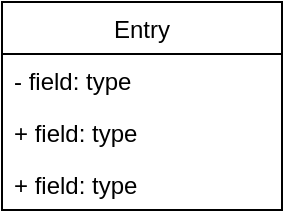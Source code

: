 <mxfile version="13.9.8" type="github">
  <diagram id="AOU3o7Y68-VQcwvCMNyQ" name="第 1 页">
    <mxGraphModel dx="1421" dy="806" grid="1" gridSize="10" guides="1" tooltips="1" connect="1" arrows="1" fold="1" page="1" pageScale="1" pageWidth="827" pageHeight="1169" background="none" math="0" shadow="0">
      <root>
        <mxCell id="0" />
        <mxCell id="1" parent="0" />
        <mxCell id="0ycqMPnfZq5z9xknidYb-1" value="Entry" style="swimlane;fontStyle=0;childLayout=stackLayout;horizontal=1;startSize=26;fillColor=none;horizontalStack=0;resizeParent=1;resizeParentMax=0;resizeLast=0;collapsible=1;marginBottom=0;" vertex="1" parent="1">
          <mxGeometry x="280" y="40" width="140" height="104" as="geometry" />
        </mxCell>
        <mxCell id="0ycqMPnfZq5z9xknidYb-2" value="- field: type" style="text;strokeColor=none;fillColor=none;align=left;verticalAlign=top;spacingLeft=4;spacingRight=4;overflow=hidden;rotatable=0;points=[[0,0.5],[1,0.5]];portConstraint=eastwest;" vertex="1" parent="0ycqMPnfZq5z9xknidYb-1">
          <mxGeometry y="26" width="140" height="26" as="geometry" />
        </mxCell>
        <mxCell id="0ycqMPnfZq5z9xknidYb-3" value="+ field: type" style="text;strokeColor=none;fillColor=none;align=left;verticalAlign=top;spacingLeft=4;spacingRight=4;overflow=hidden;rotatable=0;points=[[0,0.5],[1,0.5]];portConstraint=eastwest;" vertex="1" parent="0ycqMPnfZq5z9xknidYb-1">
          <mxGeometry y="52" width="140" height="26" as="geometry" />
        </mxCell>
        <mxCell id="0ycqMPnfZq5z9xknidYb-4" value="+ field: type" style="text;strokeColor=none;fillColor=none;align=left;verticalAlign=top;spacingLeft=4;spacingRight=4;overflow=hidden;rotatable=0;points=[[0,0.5],[1,0.5]];portConstraint=eastwest;" vertex="1" parent="0ycqMPnfZq5z9xknidYb-1">
          <mxGeometry y="78" width="140" height="26" as="geometry" />
        </mxCell>
      </root>
    </mxGraphModel>
  </diagram>
</mxfile>
